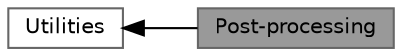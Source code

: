 digraph "Post-processing"
{
 // LATEX_PDF_SIZE
  bgcolor="transparent";
  edge [fontname=Helvetica,fontsize=10,labelfontname=Helvetica,labelfontsize=10];
  node [fontname=Helvetica,fontsize=10,shape=box,height=0.2,width=0.4];
  rankdir=LR;
  Node1 [id="Node000001",label="Post-processing",height=0.2,width=0.4,color="gray40", fillcolor="grey60", style="filled", fontcolor="black",tooltip=" "];
  Node2 [id="Node000002",label="Utilities",height=0.2,width=0.4,color="grey40", fillcolor="white", style="filled",URL="$group__grpUtilities.html",tooltip=" "];
  Node2->Node1 [shape=plaintext, dir="back", style="solid"];
}
